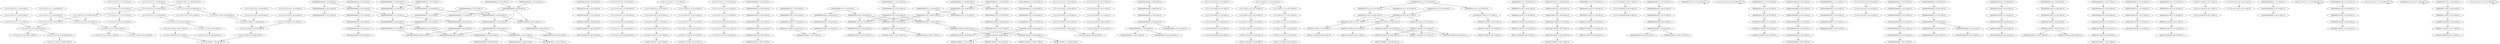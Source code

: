 digraph G {
    "01111111101111_1-15:19-LEN:14" -> "11111111011111_2-16:16-LEN:14";
    "00000000000000_1-15:12-LEN:14" -> "00000000000000_2-16:13-LEN:14";
    "00000000101000_2-16:21-LEN:14" -> "00000001010000_3-17:21-LEN:14";
    "11111111011011_2-16:28-LEN:14" -> "11111110110111_3-17:26-LEN:14";
    "00000010100000_4-18:20-LEN:14" -> "00000101000001_5-19:15-LEN:14";
    "10000000010100_1-15:18-LEN:14" -> "00000000101000_2-16:21-LEN:14";
    "11111110011100_3-16:15-LEN:14" -> "11111100111000_4-17:14-LEN:14";
    "00000000000000_3-17:15-LEN:14" -> "00000000000000_4-18:14-LEN:14";
    "11111101111110_4-18:19-LEN:14" -> "11111011111101_5-19:21-LEN:14";
    "11111111011111_2-16:16-LEN:14" -> "11111110111111_3-17:15-LEN:14";
    "00000000000010_2-15:33-LEN:14" -> "00000000000100_3-16:33-LEN:14";
    "00000000110000_4-18:19-LEN:14" -> "00000001100001_5-19:15-LEN:14";
    "11111111011100_2-16:17-LEN:14" -> "11111110111000_3-17:14-LEN:14";
    "00000001100000_6-19:98-LEN:14" -> "00000011000001_7-20:17-LEN:14";
    "00000001100000_6-19:98-LEN:14" -> "00000011000000_7-20:23-LEN:14";
    "00000000001100_2-16:26-LEN:14" -> "00000000011000_4-17:942-LEN:14";
    "00000000001100_2-16:26-LEN:14" -> "00000000011000_4-18:36-LEN:14";
    "00000000001100_2-16:26-LEN:14" -> "00000000011001_4-17:15-LEN:14";
    "00000000000000_1-15:88-LEN:14" -> "00000000000000_2-16:96-LEN:14";
    "11111110110000_3-17:18-LEN:14" -> "11111101100001_4-18:20-LEN:14";
    "11110011100010_6-19:17-LEN:14" -> "11100111000100_7-20:17-LEN:14";
    "00000000000000_3-17:19-LEN:14" -> "00000000000000_4-18:19-LEN:14";
    "00000000000110_1-15:24-LEN:14" -> "00000000001100_2-16:26-LEN:14";
    "00000000000000_4-18:27-LEN:14" -> "00000000000000_5-19:26-LEN:14";
    "11111110011110_2-15:15-LEN:14" -> "11111100111100_3-16:12-LEN:14";
    "00000000000000_5-19:15-LEN:14" -> "00000000000000_6-20:15-LEN:14";
    "00000000101110_2-15:377-LEN:14" -> "00000001011100_3-16:381-LEN:14";
    "00000011110000_4-18:18-LEN:14" -> "00000111100001_5-19:16-LEN:14";
    "00000100011000_4-17:27-LEN:14" -> "00001000110000_5-18:27-LEN:14";
    "00000000000001_1-14:30-LEN:14" -> "00000000000010_2-15:33-LEN:14";
    "00000000000000_4-18:19-LEN:14" -> "00000000000000_5-19:18-LEN:14";
    "01111111101110_1-15:17-LEN:14" -> "11111111011100_2-16:17-LEN:14";
    "00000000101110_2-16:18-LEN:14" -> "00000001011100_3-17:17-LEN:14";
    "10000000010110_1-15:38-LEN:14" -> "00000000101100_2-16:38-LEN:14";
    "00001011100001_6-19:357-LEN:14" -> "00010111000010_7-20:355-LEN:14";
    "11111101100001_4-18:11-LEN:14" -> "11111011000010_5-19:12-LEN:14";
    "11111111011111_2-16:17-LEN:14" -> "11111110111111_3-17:16-LEN:14";
    "00000000000100_2-16:37-LEN:14" -> "00000000001000_3-17:37-LEN:14";
    "00000000001000_3-17:37-LEN:14" -> "00000000010000_4-18:37-LEN:14";
    "11111110111000_3-17:14-LEN:14" -> "11111101110001_4-18:20-LEN:14";
    "00000000000110_1-15:24-LEN:14" -> "00000000001100_2-16:24-LEN:14";
    "11110111111101_6-19:258-LEN:14" -> "11101111111010_7-20:267-LEN:14";
    "11110111100010_6-19:285-LEN:14" -> "11101111000100_7-20:282-LEN:14";
    "00000000011000_3-17:25-LEN:14" -> "00000000110000_4-18:25-LEN:14";
    "01111111011111_1-15:29-LEN:14" -> "11111110111111_2-16:28-LEN:14";
    "11111110111111_2-16:18-LEN:14" -> "11111101111111_3-17:17-LEN:14";
    "10000000101110_1-15:11-LEN:14" -> "10000000101110_1-15:11-LEN:14";
    "01111111101100_1-14:13-LEN:14" -> "01111111101100_1-14:13-LEN:14";
    "00000000001011_1-14:12-LEN:14" -> "00000000010110_2-15:13-LEN:14";
    "00000000001100_2-16:24-LEN:14" -> "00000000011000_3-17:25-LEN:14";
    "00010000000000_5-18:12-LEN:14" -> "00100000000000_6-19:12-LEN:14";
    "00000000010000_4-17:13-LEN:14" -> "00000000100000_5-18:12-LEN:14";
    "11111110111111_2-16:28-LEN:14" -> "11111101111110_4-18:13-LEN:14";
    "11111110111111_2-16:28-LEN:14" -> "11111101111111_4-17:260-LEN:14";
    "11110011111110_5-18:13-LEN:14" -> "11100111111101_6-19:12-LEN:14";
    "00000000001100_3-17:19-LEN:14" -> "00000000011000_4-18:20-LEN:14";
    "00000000000000_3-17:91-LEN:14" -> "00000000000000_4-18:93-LEN:14";
    "00000000000000_2-16:13-LEN:14" -> "00000000000000_3-17:12-LEN:14";
    "00000001011000_3-17:35-LEN:14" -> "00000010110000_4-18:35-LEN:14";
    "11111111011100_2-16:24-LEN:14" -> "11111110111000_3-17:20-LEN:14";
    "00000000000000_5-19:16-LEN:14" -> "00000000000000_6-20:16-LEN:14";
    "11111111001110_2-15:15-LEN:14" -> "11111110011100_3-16:15-LEN:14";
    "00001000000000_4-17:12-LEN:14" -> "00010000000000_5-18:12-LEN:14";
    "00000010001100_3-16:26-LEN:14" -> "00000100011000_4-17:27-LEN:14";
    "10000000101110_1-15:15-LEN:14" -> "00000001011100_2-16:17-LEN:14";
    "00000000000000_6-19:464-LEN:14" -> "00000000000000_7-20:452-LEN:14";
    "00000101110001_5-19:12-LEN:14" -> "00001011100010_6-20:11-LEN:14";
    "11111101111111_3-17:17-LEN:14" -> "11111011111110_5-18:274-LEN:14";
    "11111110111111_3-17:16-LEN:14" -> "11111101111110_4-18:19-LEN:14";
    "11111101111110_4-18:14-LEN:14" -> "11111011111101_5-19:13-LEN:14";
    "01110111100010_6-19:11-LEN:14" -> "11101111000100_7-20:282-LEN:14";
    "11110111101101_6-19:12-LEN:14" -> "11101111011010_7-20:12-LEN:14";
    "00000001000000_2-15:13-LEN:14" -> "00000010000000_3-16:13-LEN:14";
    "00000000000000_2-16:42-LEN:14" -> "00000000000000_3-17:41-LEN:14";
    "00000010100000_4-18:30-LEN:14" -> "00000101000001_5-19:24-LEN:14";
    "01111111101100_1-15:21-LEN:14" -> "11111111011000_2-16:21-LEN:14";
    "00000000000000_2-16:15-LEN:14" -> "00000000000000_3-17:15-LEN:14";
    "00000001000000_1-14:13-LEN:14" -> "00000010000000_2-15:12-LEN:14";
    "11111001111000_4-17:14-LEN:14" -> "11110011110001_5-18:15-LEN:14";
    "00000010111000_4-18:21-LEN:14" -> "00000101110001_5-19:19-LEN:14";
    "00000000000110_1-15:40-LEN:14" -> "00000000001100_2-16:40-LEN:14";
    "00001001100001_6-19:18-LEN:14" -> "00010011000010_7-20:13-LEN:14";
    "11111110111111_3-16:236-LEN:14" -> "11111101111110_4-18:13-LEN:14";
    "11111110111111_3-16:236-LEN:14" -> "11111101111111_4-17:260-LEN:14";
    "00000000110000_5-18:929-LEN:14" -> "00000001100000_6-19:98-LEN:14";
    "00000000110000_5-18:929-LEN:14" -> "00000001100001_6-19:818-LEN:14";
    "00000000110000_5-18:929-LEN:14" -> "00000001100000_6-20:22-LEN:14";
    "10000000110000_5-18:24-LEN:14" -> "00000001100000_6-19:98-LEN:14";
    "10000000110000_5-18:24-LEN:14" -> "00000001100001_6-19:818-LEN:14";
    "10000000110000_5-18:24-LEN:14" -> "00000001100000_6-20:22-LEN:14";
    "00000000001100_3-16:951-LEN:14" -> "00000000011000_4-17:942-LEN:14";
    "00000000001100_3-16:951-LEN:14" -> "00000000011000_4-18:36-LEN:14";
    "00000000001100_3-16:951-LEN:14" -> "00000000011001_4-17:15-LEN:14";
    "00100000001100_3-16:26-LEN:14" -> "01000000011000_4-17:26-LEN:14";
    "00000000000000_3-17:17-LEN:14" -> "00000000000000_4-18:18-LEN:14";
    "01111111001111_1-14:27-LEN:14" -> "11111110011110_2-15:15-LEN:14";
    "01111111001111_1-14:27-LEN:14" -> "11111110011111_2-15:13-LEN:14";
    "11111101101110_4-18:29-LEN:14" -> "11111011011101_5-19:29-LEN:14";
    "00000010110000_4-18:35-LEN:14" -> "00000101100001_5-19:36-LEN:14";
    "00000000000000_1-15:39-LEN:14" -> "00000000000000_2-16:42-LEN:14";
    "00000000000001_5-19:18-LEN:14" -> "00000000000010_6-20:11-LEN:14";
    "00000000000010_1-14:13-LEN:14" -> "00000000000100_2-15:14-LEN:14";
    "00000001011100_2-16:17-LEN:14" -> "00000010111000_3-17:15-LEN:14";
    "00000001010000_3-17:21-LEN:14" -> "00000010100000_4-18:20-LEN:14";
    "00000010000110_2-15:19-LEN:14" -> "00000100001100_3-16:17-LEN:14";
    "00000000110010_5-18:15-LEN:14" -> "00000001100101_6-19:14-LEN:14";
    "01000000011000_4-17:26-LEN:14" -> "10000000110000_5-18:24-LEN:14";
    "11111101110001_4-18:21-LEN:14" -> "11111011100010_5-19:20-LEN:14";
    "00100000000011_1-14:13-LEN:14" -> "01000000000110_2-15:14-LEN:14";
    "00000000011000_3-17:41-LEN:14" -> "00000000110000_4-18:42-LEN:14";
    "00000001100001_6-19:818-LEN:14" -> "00000011000010_7-20:417-LEN:14";
    "00000001100001_6-19:818-LEN:14" -> "00000011000011_7-20:381-LEN:14";
    "11111011111101_5-19:13-LEN:14" -> "11110111111010_6-20:14-LEN:14";
    "11111011111110_5-18:274-LEN:14" -> "11110111111101_6-19:258-LEN:14";
    "11111011111110_5-18:274-LEN:14" -> "11110111111100_6-20:13-LEN:14";
    "00000001011000_4-17:11-LEN:14" -> "00000010110000_5-18:12-LEN:14";
    "00000101100001_5-19:19-LEN:14" -> "00001011000010_6-20:19-LEN:14";
    "00000000011000_4-17:942-LEN:14" -> "00000000110000_5-18:929-LEN:14";
    "11111110111100_3-16:252-LEN:14" -> "11111101111000_4-17:280-LEN:14";
    "10000000010111_1-14:372-LEN:14" -> "00000000101110_2-15:377-LEN:14";
    "10000000010111_1-14:372-LEN:14" -> "00000000101110_2-16:18-LEN:14";
    "11111001110001_5-18:17-LEN:14" -> "11110011100010_6-19:17-LEN:14";
    "00000111100001_5-19:16-LEN:14" -> "00001111000010_6-20:16-LEN:14";
    "00000001011000_3-17:19-LEN:14" -> "00000010110000_4-18:21-LEN:14";
    "10110111100010_5-19:11-LEN:14" -> "01101111000100_6-20:11-LEN:14";
    "11111101111110_4-18:27-LEN:14" -> "11111011111101_5-19:27-LEN:14";
    "00000000000000_5-18:501-LEN:14" -> "00000000000000_6-19:464-LEN:14";
    "00000000000000_5-18:501-LEN:14" -> "00000000000001_6-19:31-LEN:14";
    "00000000000000_5-18:501-LEN:14" -> "00000000000000_6-20:16-LEN:14";
    "00000010111000_4-18:16-LEN:14" -> "00000101110001_5-19:15-LEN:14";
    "01111111101111_1-15:16-LEN:14" -> "11111111011111_2-16:17-LEN:14";
    "00000000011000_3-17:19-LEN:14" -> "00000000110000_4-18:19-LEN:14";
    "00000000000000_3-16:518-LEN:14" -> "00000000000000_4-18:27-LEN:14";
    "00000000000000_3-16:518-LEN:14" -> "00000000000000_4-17:510-LEN:14";
    "11100111100010_6-19:16-LEN:14" -> "11001111000100_7-20:15-LEN:14";
    "00001000110000_5-18:27-LEN:14" -> "00010001100001_6-19:23-LEN:14";
    "00000000000001_5-19:74-LEN:14" -> "00000000000011_6-20:31-LEN:14";
    "00000000000001_5-19:74-LEN:14" -> "00000000000010_6-20:40-LEN:14";
    "00000101110000_5-18:374-LEN:14" -> "00001011100001_6-19:357-LEN:14";
    "00000101110000_5-18:374-LEN:14" -> "00001011100000_6-19:13-LEN:14";
    "00000101110000_5-18:374-LEN:14" -> "00001011100000_6-20:20-LEN:14";
    "00000010111000_3-17:15-LEN:14" -> "00000101110000_4-18:15-LEN:14";
    "00000000100110_2-15:23-LEN:14" -> "00000001001100_3-16:22-LEN:14";
    "01111011011110_1-15:11-LEN:14" -> "11110110111100_2-16:11-LEN:14";
    "11111100111111_4-17:15-LEN:14" -> "11111001111110_5-18:15-LEN:14";
    "00000001000110_2-15:25-LEN:14" -> "00000010001100_3-16:26-LEN:14";
    "00000000000000_1-15:15-LEN:14" -> "00000000000000_2-16:15-LEN:14";
    "00000000101000_2-16:31-LEN:14" -> "00000001010000_3-17:30-LEN:14";
    "00000000000000_5-19:26-LEN:14" -> "00000000000000_6-20:27-LEN:14";
    "10000000101110_1-15:19-LEN:14" -> "00000001011100_2-16:17-LEN:14";
    "01000000000110_2-15:14-LEN:14" -> "10000000001100_3-16:16-LEN:14";
    "00000000000000_2-16:96-LEN:14" -> "00000000000000_3-17:91-LEN:14";
    "00000000101100_2-16:18-LEN:14" -> "00000001011000_3-17:19-LEN:14";
    "00000000000000_5-19:18-LEN:14" -> "00000000000000_6-20:15-LEN:14";
    "11110011110001_5-18:15-LEN:14" -> "11100111100010_6-19:16-LEN:14";
    "00000000010110_2-15:13-LEN:14" -> "00000000101100_3-16:13-LEN:14";
    "00000001010000_3-17:30-LEN:14" -> "00000010100000_4-18:30-LEN:14";
    "00001000000000_1-14:12-LEN:14" -> "00010000000000_2-15:13-LEN:14";
    "01111111100111_1-14:27-LEN:14" -> "11111111001110_2-15:15-LEN:14";
    "01111111100111_1-14:27-LEN:14" -> "11111111001111_2-15:14-LEN:14";
    "00000000001100_2-16:19-LEN:14" -> "00000000011000_3-17:19-LEN:14";
    "11111011000010_5-19:12-LEN:14" -> "11110110000100_6-20:12-LEN:14";
    "00000000100001_6-19:22-LEN:14" -> "00000001000011_7-20:11-LEN:14";
    "00000000100001_5-19:30-LEN:14" -> "00000001000010_6-20:18-LEN:14";
    "00000000100001_5-19:30-LEN:14" -> "00000001000011_6-20:11-LEN:14";
    "00000000100000_1-14:12-LEN:14" -> "00000001000000_2-15:13-LEN:14";
    "00000000000000_2-16:18-LEN:14" -> "00000000000000_4-18:27-LEN:14";
    "00000000000000_2-16:18-LEN:14" -> "00000000000000_4-17:510-LEN:14";
    "00000000110000_4-18:25-LEN:14" -> "00000001100001_5-19:15-LEN:14";
    "00000000000110_1-15:18-LEN:14" -> "00000000001100_3-16:951-LEN:14";
    "00000000000110_1-15:18-LEN:14" -> "00000000001100_3-17:11-LEN:14";
    "00000010000000_2-15:12-LEN:14" -> "00000100000000_3-16:13-LEN:14";
    "00010000000110_2-15:26-LEN:14" -> "00100000001100_3-16:26-LEN:14";
    "11111111001111_2-15:14-LEN:14" -> "11111110011111_3-16:14-LEN:14";
    "00000000000000_4-18:93-LEN:14" -> "00000000000001_5-19:74-LEN:14";
    "00000000000000_4-18:93-LEN:14" -> "00000000000000_5-19:14-LEN:14";
    "00000000000000_2-15:518-LEN:14" -> "00000000000000_3-16:518-LEN:14";
    "00000000000000_2-15:518-LEN:14" -> "00000000000000_3-17:14-LEN:14";
    "11111100111111_3-16:11-LEN:14" -> "11111001111111_4-17:13-LEN:14";
    "01011111101111_1-14:13-LEN:14" -> "01011111101111_1-14:13-LEN:14";
    "00100000000000_6-19:12-LEN:14" -> "01000000000000_7-20:12-LEN:14";
    "00000000000001_6-19:31-LEN:14" -> "00000000000010_7-20:16-LEN:14";
    "00000000000001_6-19:31-LEN:14" -> "00000000000011_7-20:13-LEN:14";
    "11111110011111_3-16:14-LEN:14" -> "11111100111111_4-17:15-LEN:14";
    "00000000001000_3-16:14-LEN:14" -> "00000000010000_4-17:13-LEN:14";
    "00000000000000_1-15:16-LEN:14" -> "00000000000000_2-16:18-LEN:14";
    "00000010110000_4-18:21-LEN:14" -> "00000101100001_5-19:19-LEN:14";
    "00000000000110_1-15:17-LEN:14" -> "00000000001100_2-16:18-LEN:14";
    "00000000000000_4-18:19-LEN:14" -> "00000000000000_5-19:18-LEN:14";
    "01111111101101_1-15:30-LEN:14" -> "11111111011011_2-16:28-LEN:14";
    "01111011101111_1-14:12-LEN:14" -> "01111011101111_1-14:12-LEN:14";
    "00000001011100_2-16:11-LEN:14" -> "00000001011100_2-16:11-LEN:14";
    "00000000000000_4-18:15-LEN:14" -> "00000000000000_5-19:15-LEN:14";
    "00000000011100_2-16:22-LEN:14" -> "00000000111000_3-17:21-LEN:14";
    "00000000000000_4-17:510-LEN:14" -> "00000000000000_5-18:501-LEN:14";
    "10000000010110_1-15:19-LEN:14" -> "00000000101100_2-16:18-LEN:14";
    "00000000000100_2-15:14-LEN:14" -> "00000000001000_3-16:14-LEN:14";
    "00000010000000_3-16:13-LEN:14" -> "00000100000000_4-17:13-LEN:14";
    "00000101000001_5-19:15-LEN:14" -> "00001010000010_6-20:14-LEN:14";
    "00000000000011_1-14:896-LEN:14" -> "00000000000110_2-16:17-LEN:14";
    "00000000000011_1-14:896-LEN:14" -> "00000000000110_2-15:943-LEN:14";
    "00000000000000_4-18:40-LEN:14" -> "00000000000001_5-19:18-LEN:14";
    "00000000000000_4-18:40-LEN:14" -> "00000000000000_5-19:22-LEN:14";
    "10000000000000_1-14:17-LEN:14" -> "00000000000000_2-15:518-LEN:14";
    "10000000000000_1-14:17-LEN:14" -> "00000000000000_2-16:19-LEN:14";
    "11111111011111_2-16:11-LEN:14" -> "11111111011111_2-16:11-LEN:14";
    "00000100000000_4-17:13-LEN:14" -> "00001000000000_5-18:11-LEN:14";
    "00000000000000_5-19:22-LEN:14" -> "00000000000000_6-20:19-LEN:14";
    "00000000011000_4-18:36-LEN:14" -> "00000000110001_5-19:30-LEN:14";
    "00000000110000_4-18:42-LEN:14" -> "00000001100001_5-19:32-LEN:14";
    "00000001100001_5-19:32-LEN:14" -> "00000011000011_6-20:14-LEN:14";
    "00000001100001_5-19:32-LEN:14" -> "00000011000010_6-20:16-LEN:14";
    "10000000011110_1-15:20-LEN:14" -> "00000000111100_2-16:21-LEN:14";
    "00000000110000_4-18:20-LEN:14" -> "00000001100001_5-19:18-LEN:14";
    "11111101111110_4-18:13-LEN:14" -> "11111011111101_5-19:13-LEN:14";
    "01111111011110_1-15:18-LEN:14" -> "11111110111100_2-16:12-LEN:14";
    "11111011111101_5-19:21-LEN:14" -> "11110111111010_6-20:20-LEN:14";
    "00000000110001_5-19:30-LEN:14" -> "00000001100010_6-20:17-LEN:14";
    "00000000110001_5-19:30-LEN:14" -> "00000001100011_6-20:13-LEN:14";
    "00000001011100_3-16:381-LEN:14" -> "00000010111000_4-18:21-LEN:14";
    "00000001011100_3-16:381-LEN:14" -> "00000010111000_4-17:381-LEN:14";
    "00000000001000_4-17:31-LEN:14" -> "00000000010000_5-18:32-LEN:14";
    "00000000000110_2-16:17-LEN:14" -> "00000000001100_3-17:19-LEN:14";
    "00000011100001_5-19:13-LEN:14" -> "00000111000010_6-20:12-LEN:14";
    "11111001111110_5-18:15-LEN:14" -> "11110011111101_6-19:14-LEN:14";
    "11111011000010_5-19:24-LEN:14" -> "11110110000100_6-20:24-LEN:14";
    "00000000000110_1-15:20-LEN:14" -> "00000000001100_2-16:19-LEN:14";
    "00000000010000_4-18:37-LEN:14" -> "00000000100001_5-19:30-LEN:14";
    "11111011111101_5-19:27-LEN:14" -> "11110111111010_6-20:28-LEN:14";
    "00000000001100_2-16:40-LEN:14" -> "00000000011000_3-17:41-LEN:14";
    "00000000011001_4-17:15-LEN:14" -> "00000000110010_5-18:15-LEN:14";
    "01111111101111_1-14:487-LEN:14" -> "11111111011111_2-15:256-LEN:14";
    "01111111101111_1-14:487-LEN:14" -> "11111111011110_2-15:260-LEN:14";
    "00000101100001_5-19:36-LEN:14" -> "00001011000010_6-20:35-LEN:14";
    "11111111011111_2-15:256-LEN:14" -> "11111110111111_3-16:236-LEN:14";
    "11111111011111_2-15:256-LEN:14" -> "11111110111111_3-17:22-LEN:14";
    "00000000010000_5-18:32-LEN:14" -> "00000000100001_6-19:22-LEN:14";
    "00000000111000_3-17:21-LEN:14" -> "00000001110000_4-18:18-LEN:14";
    "00000101110000_4-18:15-LEN:14" -> "00001011100001_6-19:357-LEN:14";
    "00000101110000_4-18:15-LEN:14" -> "00001011100000_6-19:13-LEN:14";
    "00000101110000_4-18:15-LEN:14" -> "00001011100000_6-20:20-LEN:14";
    "10000000001110_1-15:23-LEN:14" -> "00000000011100_2-16:22-LEN:14";
    "00010000000000_6-19:12-LEN:14" -> "00100000000000_7-20:11-LEN:14";
    "00000000101100_2-16:38-LEN:14" -> "00000001011000_3-17:35-LEN:14";
    "11111110111100_2-16:38-LEN:14" -> "11111101111000_4-17:280-LEN:14";
    "11111001111111_4-17:13-LEN:14" -> "11110011111110_5-18:13-LEN:14";
    "00000000000000_1-15:12-LEN:14" -> "00000000000000_2-16:15-LEN:14";
    "00000000000100_3-16:33-LEN:14" -> "00000000001000_4-17:31-LEN:14";
    "00000000000000_1-15:11-LEN:14" -> "00000000000000_3-16:518-LEN:14";
    "00000000000000_1-15:11-LEN:14" -> "00000000000000_3-17:14-LEN:14";
    "10000000001100_3-16:16-LEN:14" -> "00000000011000_4-17:942-LEN:14";
    "10000000001100_3-16:16-LEN:14" -> "00000000011000_4-18:36-LEN:14";
    "10000000001100_3-16:16-LEN:14" -> "00000000011001_4-17:15-LEN:14";
    "00000000011000_4-18:20-LEN:14" -> "00000000110001_5-19:17-LEN:14";
    "11111101111000_4-17:280-LEN:14" -> "11111011110001_5-18:285-LEN:14";
    "01111111101110_1-15:23-LEN:14" -> "11111111011100_2-16:24-LEN:14";
    "11111100111000_4-17:14-LEN:14" -> "11111001110001_5-18:17-LEN:14";
    "11111110110111_3-17:26-LEN:14" -> "11111101101110_4-18:29-LEN:14";
    "00000000011000_3-17:18-LEN:14" -> "00000000110000_4-18:20-LEN:14";
    "11111100111100_3-16:12-LEN:14" -> "11111001111000_4-17:14-LEN:14";
    "00000000100011_1-14:22-LEN:14" -> "00000001000110_2-15:25-LEN:14";
    "11111110111111_3-17:15-LEN:14" -> "11111101111110_4-18:14-LEN:14";
    "00000101110001_5-19:15-LEN:14" -> "00001011100010_6-20:15-LEN:14";
    "00000001110000_4-18:18-LEN:14" -> "00000011100001_5-19:13-LEN:14";
    "00000010111000_4-17:381-LEN:14" -> "00000101110001_5-19:12-LEN:14";
    "00000010111000_4-17:381-LEN:14" -> "00000101110000_5-18:374-LEN:14";
    "11111101110001_4-18:20-LEN:14" -> "11111011100010_5-19:22-LEN:14";
    "11111110111111_3-17:22-LEN:14" -> "11111101111110_4-18:27-LEN:14";
    "00000000000000_5-19:18-LEN:14" -> "00000000000000_6-20:16-LEN:14";
    "00000001000011_1-14:16-LEN:14" -> "00000010000110_2-15:19-LEN:14";
    "10000000000011_1-14:37-LEN:14" -> "00000000000110_2-16:17-LEN:14";
    "10000000000011_1-14:37-LEN:14" -> "00000000000110_2-15:943-LEN:14";
    "00000101110001_5-19:19-LEN:14" -> "00001011100010_6-20:20-LEN:14";
    "00000100000000_3-16:13-LEN:14" -> "00001000000000_4-17:12-LEN:14";
    "00000001011100_2-16:17-LEN:14" -> "00000010111000_4-18:21-LEN:14";
    "00000001011100_2-16:17-LEN:14" -> "00000010111000_4-17:381-LEN:14";
    "11110011111101_6-19:14-LEN:14" -> "11100111111010_7-20:14-LEN:14";
    "00001000000000_5-18:11-LEN:14" -> "00010000000000_6-19:12-LEN:14";
    "00000000000000_4-18:18-LEN:14" -> "00000000000000_5-19:16-LEN:14";
    "00010000000000_2-15:13-LEN:14" -> "00100000000000_3-16:12-LEN:14";
    "11111101111111_4-17:260-LEN:14" -> "11111011111110_5-18:274-LEN:14";
    "00000000000110_2-15:943-LEN:14" -> "00000000001100_3-16:951-LEN:14";
    "00000000000110_2-15:943-LEN:14" -> "00000000001100_3-17:11-LEN:14";
    "10000000010100_1-15:29-LEN:14" -> "00000000101000_2-16:31-LEN:14";
    "11111011110001_5-18:285-LEN:14" -> "11110111100010_6-19:285-LEN:14";
    "11111110011111_2-15:13-LEN:14" -> "11111100111111_3-16:11-LEN:14";
    "00000000000000_2-16:15-LEN:14" -> "00000000000000_3-17:17-LEN:14";
    "11111111101111_1-14:25-LEN:14" -> "11111111011111_2-15:256-LEN:14";
    "11111111101111_1-14:25-LEN:14" -> "11111111011110_2-15:260-LEN:14";
    "00000000001100_2-16:18-LEN:14" -> "00000000011000_3-17:18-LEN:14";
    "00000000000000_1-14:504-LEN:14" -> "00000000000000_2-15:518-LEN:14";
    "00000000000000_1-14:504-LEN:14" -> "00000000000000_2-16:19-LEN:14";
    "00001000011000_4-17:16-LEN:14" -> "00010000110000_5-18:16-LEN:14";
    "11111011100010_5-19:22-LEN:14" -> "11110111000100_6-20:20-LEN:14";
    "00000100001100_3-16:17-LEN:14" -> "00001000011000_4-17:16-LEN:14";
    "00000101000001_5-19:24-LEN:14" -> "00001010000010_6-20:24-LEN:14";
    "11111110111000_3-17:20-LEN:14" -> "11111101110001_4-18:21-LEN:14";
    "00000000000000_3-17:41-LEN:14" -> "00000000000000_4-18:40-LEN:14";
    "00000000000010_1-15:33-LEN:14" -> "00000000000100_2-16:37-LEN:14";
    "00000000000000_4-18:14-LEN:14" -> "00000000000000_5-19:13-LEN:14";
    "11111011100010_5-19:20-LEN:14" -> "11110111000100_6-20:20-LEN:14";
    "01111111011110_1-15:38-LEN:14" -> "11111110111100_2-16:38-LEN:14";
    "00000000000000_5-19:13-LEN:14" -> "00000000000000_6-20:13-LEN:14";
    "00000001001100_3-16:22-LEN:14" -> "00000010011000_4-17:21-LEN:14";
    "00000001111000_3-17:20-LEN:14" -> "00000011110000_4-18:18-LEN:14";
    "00000000000000_3-17:14-LEN:14" -> "00000000000000_4-18:15-LEN:14";
    "11100111111101_6-19:12-LEN:14" -> "11001111111010_7-20:14-LEN:14";
    "00000100110000_5-18:20-LEN:14" -> "00001001100001_6-19:18-LEN:14";
    "01111111011111_1-15:21-LEN:14" -> "11111110111111_2-16:18-LEN:14";
    "11011011110001_4-18:11-LEN:14" -> "10110111100010_5-19:11-LEN:14";
    "00000001011100_3-17:17-LEN:14" -> "00000010111000_4-18:16-LEN:14";
    "11111101111000_3-17:12-LEN:14" -> "11111011110001_5-18:285-LEN:14";
    "00000000000000_3-17:17-LEN:14" -> "00000000000000_4-18:19-LEN:14";
    "11111101100001_4-18:20-LEN:14" -> "11111011000010_5-19:24-LEN:14";
    "00000010011000_4-17:21-LEN:14" -> "00000100110000_5-18:20-LEN:14";
    "00000000000000_1-15:18-LEN:14" -> "00000000000000_2-16:18-LEN:14";
    "11111011111101_5-19:13-LEN:14" -> "11110111111010_6-20:11-LEN:14";
    "11111111011000_2-16:21-LEN:14" -> "11111110110000_3-17:18-LEN:14";
    "00000000101100_3-16:13-LEN:14" -> "00000001011000_4-17:11-LEN:14";
    "00000000111100_2-16:21-LEN:14" -> "00000001111000_3-17:20-LEN:14";
    "00000000000000_2-16:18-LEN:14" -> "00000000000000_3-17:19-LEN:14";
    "11111110111100_2-16:12-LEN:14" -> "11111101111000_3-17:12-LEN:14";
    "00001000000011_1-14:26-LEN:14" -> "00010000000110_2-15:26-LEN:14";
    "00000000010011_1-14:17-LEN:14" -> "00000000100110_2-15:23-LEN:14";
    "11111111011110_2-15:260-LEN:14" -> "11111110111101_3-16:11-LEN:14";
    "11111111011110_2-15:260-LEN:14" -> "11111110111100_3-16:252-LEN:14";
    "00010001100001_6-19:23-LEN:14" -> "00100011000010_7-20:14-LEN:14";
    "10111011110001_5-18:11-LEN:14" -> "01110111100010_6-19:11-LEN:14";
    "11111011110110_5-18:12-LEN:14" -> "11110111101101_6-19:12-LEN:14";
    "00000000000000_2-16:19-LEN:14" -> "00000000000000_3-17:17-LEN:14";
    "11111011011101_5-19:29-LEN:14" -> "11110110111010_6-20:28-LEN:14";
    "00000010110000_5-18:12-LEN:14" -> "00000101100001_6-19:11-LEN:14";
}
